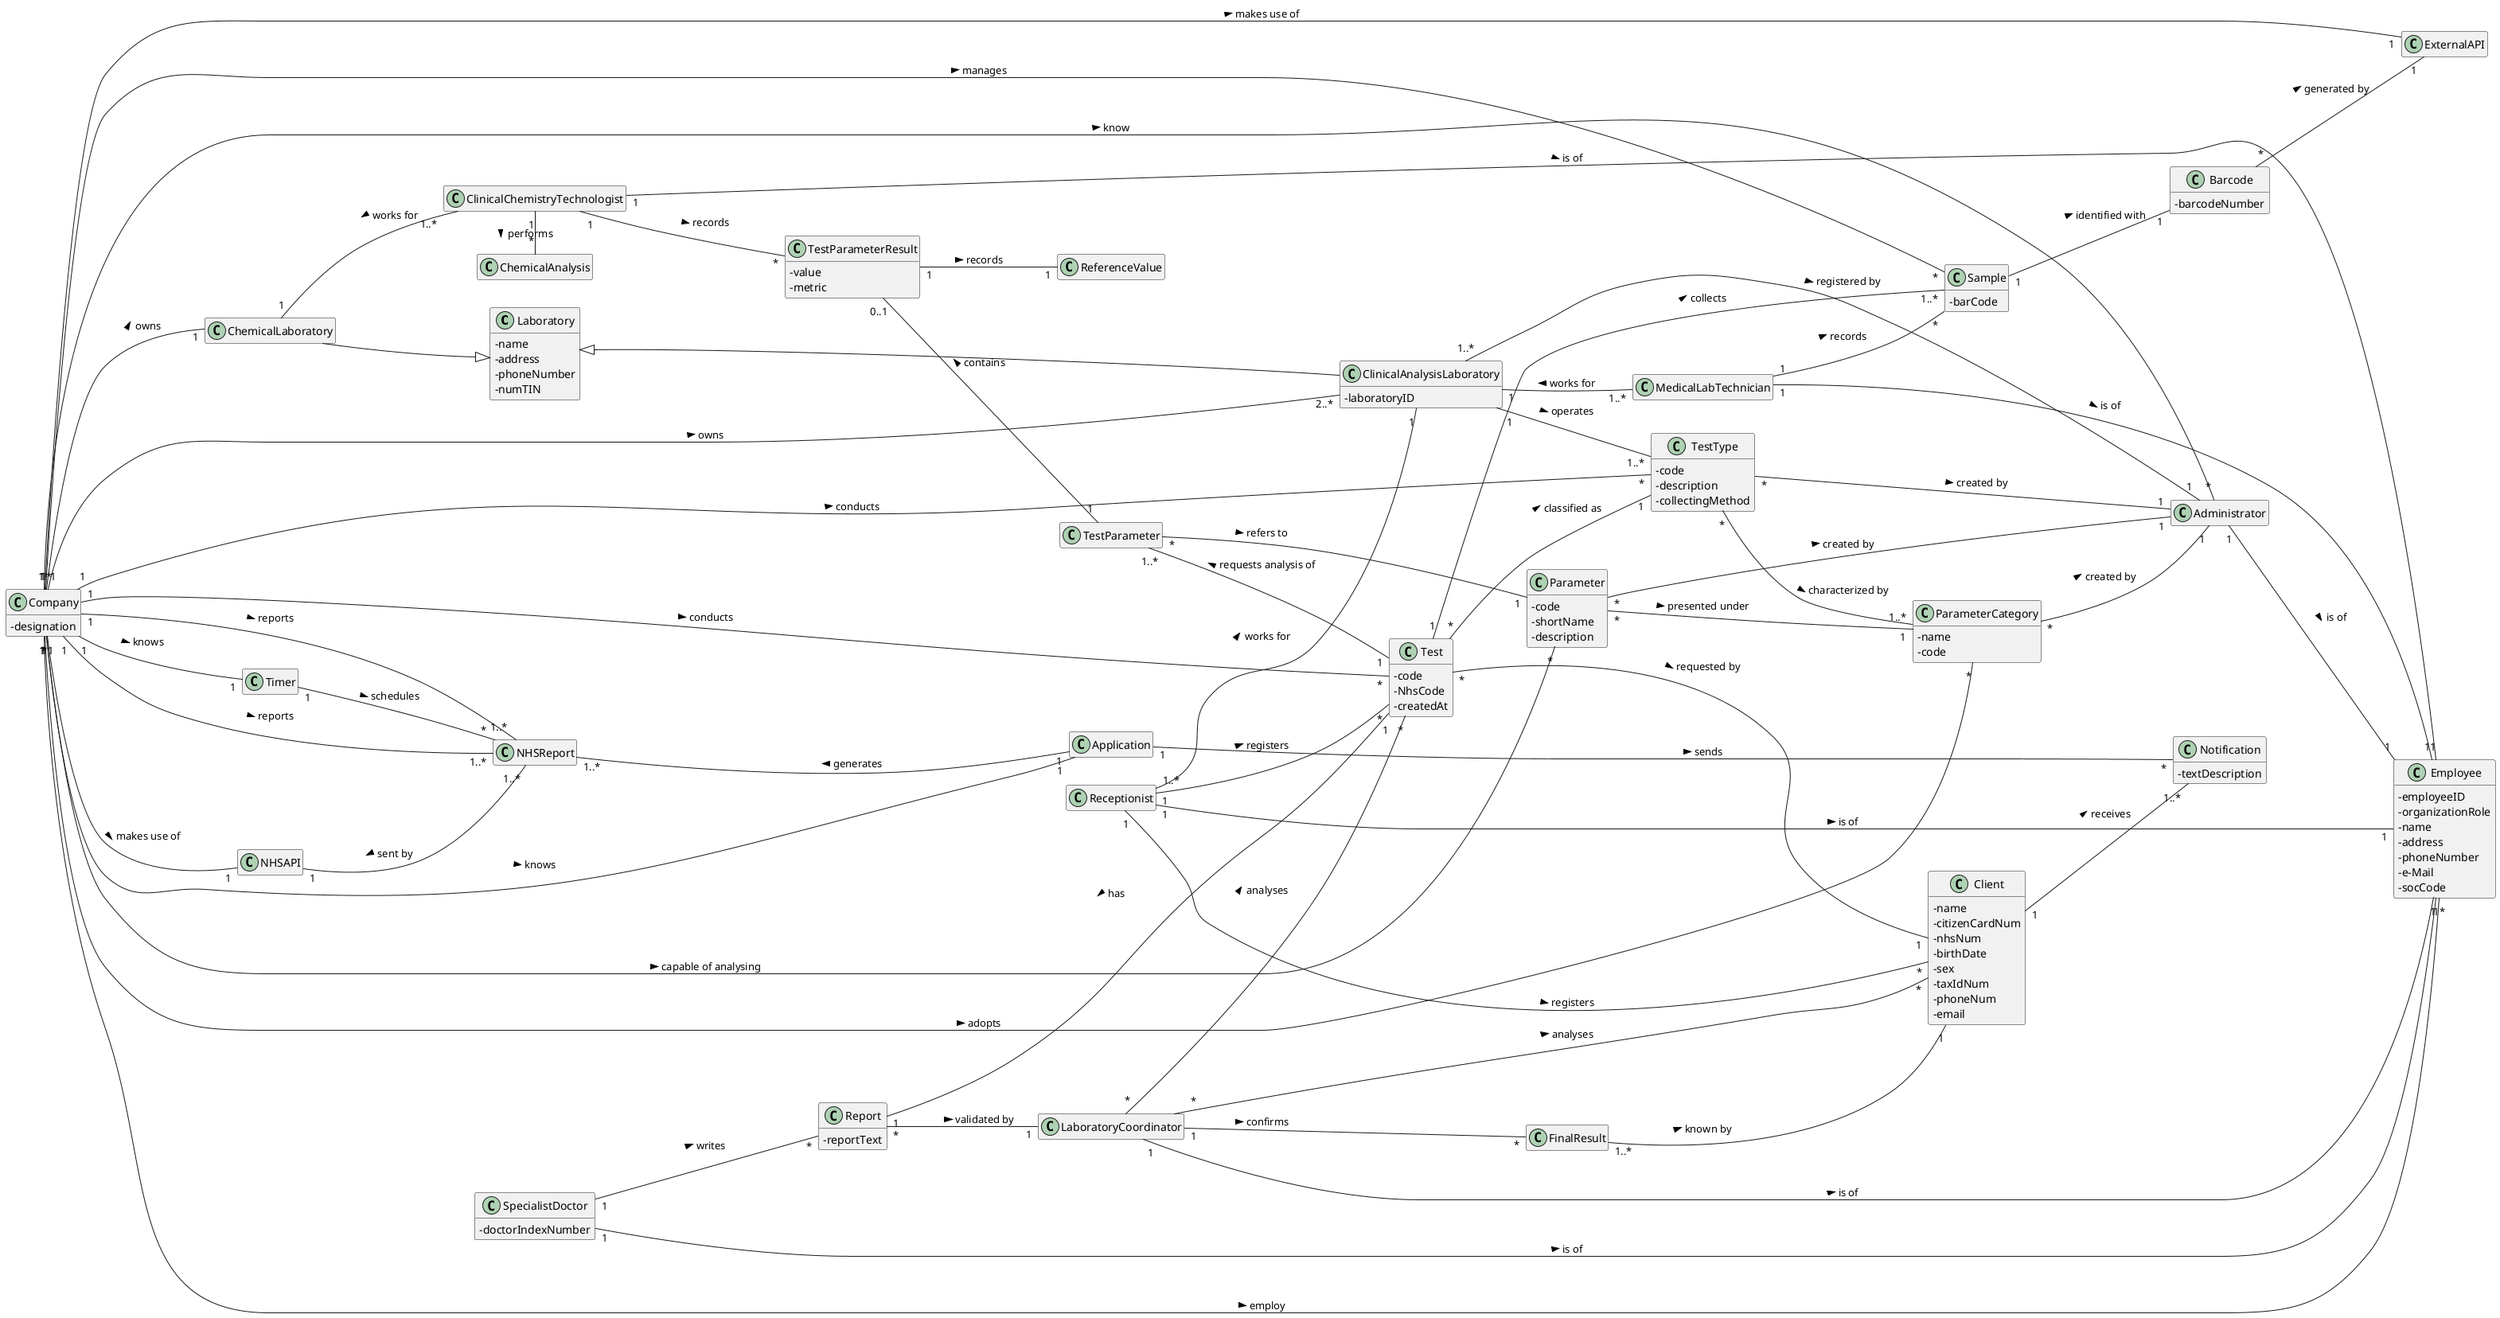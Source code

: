 @startuml

/'Adicionei Cliente <-> Resultado'/


skinparam classAttributeIconSize 0
hide empty methods
hide empty attributes
left to right direction
/'skinparam linetype ortho'/

class Laboratory {
- name
- address
- phoneNumber
- numTIN
}

class Timer {}

class Employee {
- employeeID
- organizationRole
- name
- address
- phoneNumber
- e-Mail
- socCode
}

class Test {
- code
- NhsCode
- createdAt
}

class Sample{
- barCode
}

class FinalResult{}
class TestParameterResult{
-value
-metric
}
class ReferenceValue{}
class TestParameter{}
/'class ClinicalResult{}'/
class Parameter{
- code
- shortName
- description
}
class Notification{
- textDescription
}
/'class Courier{}'/
class Report{
- reportText
}
class NHSReport{}

class Client{
- name
- citizenCardNum
- nhsNum
- birthDate
- sex
- taxIdNum
- phoneNum
- email
}
class Administrator{}

/'class Doctor{}'/
class Receptionist{}

class MedicalLabTechnician{}

class ClinicalChemistryTechnologist{}

class SpecialistDoctor{
- doctorIndexNumber
}

class LaboratoryCoordinator{}

class ClinicalAnalysisLaboratory{
- laboratoryID
}

class ChemicalLaboratory{}

class Application{}
class ChemicalAnalysis{}
/'class ClinicalAnalysis{}'/
class TestType{
- code
- description
- collectingMethod
}
class ParameterCategory{
- name
- code
}
/'
class Covid19Test{
}
class BloodTest{

}

class OtherTest{
}
'/

class Company{
- designation
}

/'class NHS{}'/
class NHSAPI{}
/'class ExternalModule{}'/


/'LAYOUT PURPOSES'/
together {
class ChemicalLaboratory
class ClinicalAnalysisLaboratory
class ChemicalAnalysis
class Test
}

class Barcode {
- barcodeNumber
}

class ExternalAPI{}

/'LAYOUT PURPOSES'/

Laboratory -[hidden]-> ChemicalLaboratory
Laboratory -[hidden]-> ClinicalAnalysisLaboratory


/'Company -[hidden]--> ChemicalLaboratory'/
Laboratory -[hidden]down-> Company


Test -[hidden]left-> Receptionist
/'ClinicalAnalysisLaboratory -[hidden]-> Receptionist'/

/'Company -[hidden]--> ClinicalAnalysisLaboratory'/
/'ChemicalLaboratory -[hidden]down-|> ClinicalAnalysisLaboratory'/
MedicalLabTechnician -[hidden]up-|> ClinicalAnalysisLaboratory
ClinicalAnalysisLaboratory -[hidden]up-> Application
/'ClinicalAnalysisLaboratory -[hidden]left-|> Receptionist'/
/'Receptionist -[hidden]left-|> Test'/

ClinicalChemistryTechnologist -[hidden]up-|> ChemicalLaboratory
NHSReport -[hidden]down-|> Application

/' ACRESCENTEI AQUI AO RETIRAR TEST REQUESTED BY CLIENT '/
NHSReport -[hidden]up-|> Company

/'ACRESCENTEI ISTO PARA O NHSAPI FICAR EM BAIXO DO Covid19Data'/
NHSAPI -[hidden]down-|> NHSReport

/'Receptionist -[hidden]up-|> Client'/
/'Employee -[hidden]right-|> Company'/

/'LabOrder -[hidden]down-> Client'/


/' END OF LAYOUT PURPOSES '/

ClinicalAnalysisLaboratory --|> Laboratory
/'ChemicalLaboratory "1" -- "1" Laboratory : is of >'/
ChemicalLaboratory --|> Laboratory
/'Company "1" -- "2..*" Laboratory : owns >'/
Company "1" -- "2..*" ClinicalAnalysisLaboratory : owns >
Company "1" -- "1" ChemicalLaboratory : owns >
/'ClinicalAnalysisLaboratory "1" -- "1" Laboratory : is of >'/

Employee "*" - "1" Company : employ <
Receptionist "1" -- "1" Employee : is of >
MedicalLabTechnician "1" -- "1" Employee : is of >
ClinicalChemistryTechnologist "1" -- "1" Employee : is of >
SpecialistDoctor "1" -- "1" Employee : is of >
LaboratoryCoordinator "1" -- "1" Employee : is of >
Administrator "1" -- "1" Employee : is of >
/'edited here below'/
Company "1" - "*" Parameter : capable of analysing >
Company "1" -- "*" TestType : conducts >
Company "1" - "*" Administrator : know >
Company "1" -- "*" ParameterCategory : adopts >
/'Company "1" -- "1" ChemicalLaboratory : owns >'/
/'Company "1" -- "1..*" ClinicalAnalysisLaboratory : owns >'/
Company "1" -- "1..*" NHSReport : reports >
Company "1" -- "*" Test : conducts >
Parameter "*" -- "1" ParameterCategory : presented under >
/'ACRESCENTEI LINHA ABAIXO'/
Parameter "*" -- "1" Administrator : created by >
TestType "*" -- "1" Administrator : created by >
ParameterCategory "*" -- "1" Administrator : created by >
/'RETIREI A LINHA ABAIXO TEST IS REQUESTED BY CLIENT'/
/'Test "*" -- "1" Client : requested by >'/
/'Test -- Application : is known by >'/
Test "*" -- "1" TestType : classified as >
Test "1" -- "1..*" Sample : collects >
/'PROFFESSOR CORREÇÃO'/
/'Test "*" --- "1..*" MedicalLabTechnician : registered locally by >'/
/'Test "1" --- "1" LabOrder : originates <'/
/'LabOrder "1..*" --- "1" Client : provided by >'/
Receptionist "1" -- "*" Client : registers >
Receptionist "1" -- "*" Test : registers >
/'PERGUNTAR CLIENTE LINHA ABAIXO'/
Receptionist "1..*" -- "1" ClinicalAnalysisLaboratory : works for >
/'MedicalLabTechnician "1" -- "*" Sample : collects >'/
MedicalLabTechnician "1..*" -- "1" ClinicalAnalysisLaboratory : works for >
MedicalLabTechnician "1" -- "*" Sample : records >
/'Sample -- Application : is known >'/
/'Sample "*" -- "1" ChemicalLaboratory : sent to >'/
ClinicalChemistryTechnologist "1..*" -- "1" ChemicalLaboratory : works for >
/'ClinicalChemistryTechnologist "1" -- "*" Sample : receives >'/
ClinicalChemistryTechnologist "1" - "*" ChemicalAnalysis : performs >
ClinicalChemistryTechnologist "1" -- "*" TestParameterResult : records >
/'LabOrder -- Doctor : prescribed by >'/
TestParameterResult "0..1" -- "1" TestParameter : contains <
TestParameterResult "1" -- "1" ReferenceValue : records >
TestParameter "*" -- "1" Parameter : refers to >
TestParameter "1..*" -- "1" Test : requests analysis of <
SpecialistDoctor "1" -- "*" Report : writes >
/'Report -- Client : delivered to >'/
/'Report -- Application : known by >'/
Report "*" -- "1" LaboratoryCoordinator : validated by >
Report "1" -- "1" Test : has <
/'ClinicalResult -- Application : known by >'/
/'ClinicalResult -- LaboratoryCoordinator : validated by >'/
LaboratoryCoordinator "1" -- "*" FinalResult : confirms >
Client "1" -- "1..*" Notification : receives >
FinalResult "1..*" -- "1" Client : known by >
/'Result -- MedicalLabTechnician : known by >'/
/'Result -- ClinicalChemistryTechnologist : known by >'/
/'Result -- SpecialistDoctor : known by >'/
/'Result -- LaboratoryCoordinator : known by >'/
NHSAPI "1" -- "1..*" NHSReport : sent by <
Company "1" -- "1..*" NHSReport : reports >
Company "*" - "1" NHSAPI : makes use of >
Application "1" --- "1..*" NHSReport : generates >
'NHSCovid19Data "1" -- "1" NHSReport : part of >
'Forecast "1" -- "1" NHSReport : part of >
/'Covid19Test "*" -- "1" TestType : part of >'/
/'Covid19Test "*" -- "1" Parameter : characterized by >'/
/'BloodTest "*" -- "1" TestType : part of >'/
/'BloodTest "*" -- "3..*" Parameter : characterized by >'/
/'Application "1" - "*" TestType : supports >'/
Application "1" -- "1" Company : knows <
Application "1" - "*" Notification : sends >
/'OtherTest "*" -- "1" TestType : part of >'/
/'OtherTest "*" -- "1..*" Parameter : characterized by >'/

TestType "*" -- "1..*" ParameterCategory : characterized by >

ClinicalAnalysisLaboratory "1..*" -- "1" Administrator : registered by >

/' US8 '/
ClinicalAnalysisLaboratory "1" -- "1..*" TestType : operates >

Company "1" --- "*" Sample : manages >
Sample "1" -- "1" Barcode : identified with >
Barcode "*" -- "1" ExternalAPI : generated by >
Company "*" - "1" ExternalAPI : makes use of >
Test "*" --- "1" Client : requested by >

Timer "1" -- "*" NHSReport : schedules >
Company "1" -- "1" Timer : knows >

LaboratoryCoordinator "*" -- "*" Test : analyses >
LaboratoryCoordinator "*" -- "*" Client : analyses >

@enduml